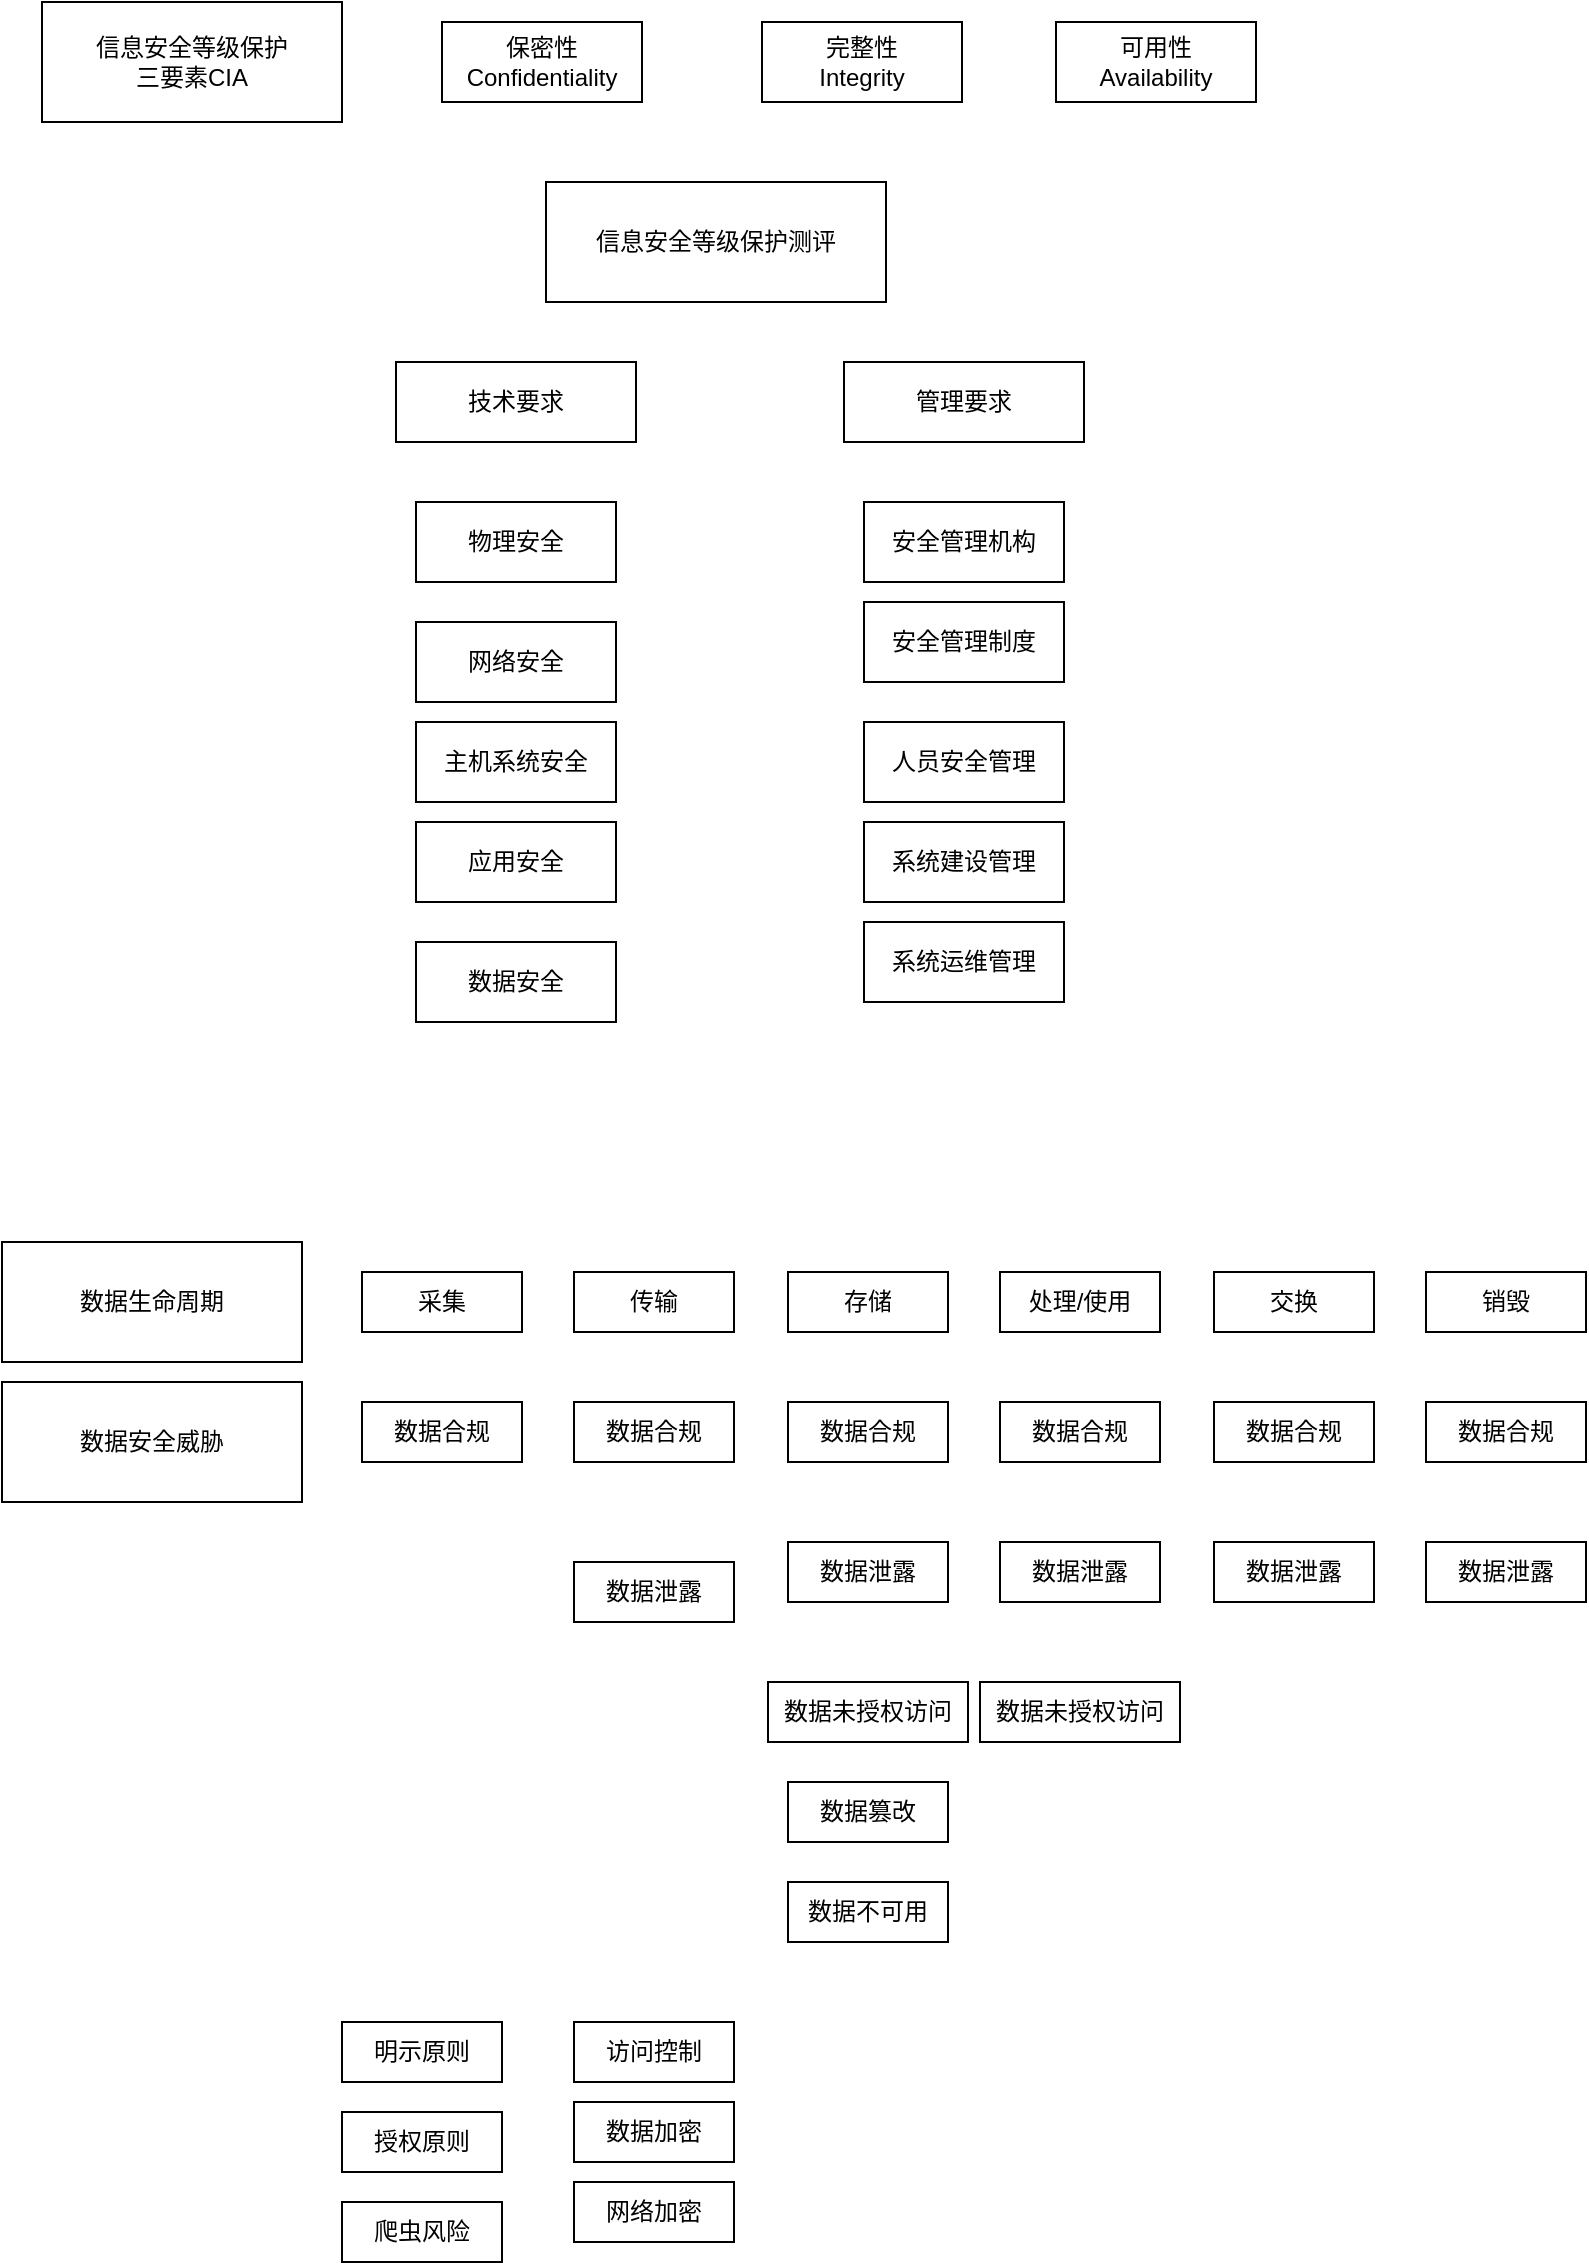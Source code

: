 <mxfile version="16.2.4" type="github">
  <diagram id="-JOhpaFIr6ul0aW_N_dZ" name="第 1 页">
    <mxGraphModel dx="1038" dy="579" grid="1" gridSize="10" guides="1" tooltips="1" connect="1" arrows="1" fold="1" page="1" pageScale="1" pageWidth="827" pageHeight="1169" math="0" shadow="0">
      <root>
        <mxCell id="0" />
        <mxCell id="1" parent="0" />
        <mxCell id="Qo1XsZpEyyAop7OG32ix-1" value="数据生命周期" style="rounded=0;whiteSpace=wrap;html=1;" parent="1" vertex="1">
          <mxGeometry x="20" y="650" width="150" height="60" as="geometry" />
        </mxCell>
        <mxCell id="Qo1XsZpEyyAop7OG32ix-2" value="采集" style="rounded=0;whiteSpace=wrap;html=1;" parent="1" vertex="1">
          <mxGeometry x="200" y="665" width="80" height="30" as="geometry" />
        </mxCell>
        <mxCell id="Qo1XsZpEyyAop7OG32ix-3" value="传输" style="rounded=0;whiteSpace=wrap;html=1;" parent="1" vertex="1">
          <mxGeometry x="306" y="665" width="80" height="30" as="geometry" />
        </mxCell>
        <mxCell id="Qo1XsZpEyyAop7OG32ix-4" value="存储" style="rounded=0;whiteSpace=wrap;html=1;" parent="1" vertex="1">
          <mxGeometry x="413" y="665" width="80" height="30" as="geometry" />
        </mxCell>
        <mxCell id="Qo1XsZpEyyAop7OG32ix-5" value="处理/使用" style="rounded=0;whiteSpace=wrap;html=1;" parent="1" vertex="1">
          <mxGeometry x="519" y="665" width="80" height="30" as="geometry" />
        </mxCell>
        <mxCell id="Qo1XsZpEyyAop7OG32ix-6" value="交换" style="rounded=0;whiteSpace=wrap;html=1;" parent="1" vertex="1">
          <mxGeometry x="626" y="665" width="80" height="30" as="geometry" />
        </mxCell>
        <mxCell id="Qo1XsZpEyyAop7OG32ix-7" value="销毁" style="rounded=0;whiteSpace=wrap;html=1;" parent="1" vertex="1">
          <mxGeometry x="732" y="665" width="80" height="30" as="geometry" />
        </mxCell>
        <mxCell id="Qo1XsZpEyyAop7OG32ix-8" value="信息安全等级保护&lt;br&gt;三要素CIA" style="rounded=0;whiteSpace=wrap;html=1;" parent="1" vertex="1">
          <mxGeometry x="40" y="30" width="150" height="60" as="geometry" />
        </mxCell>
        <mxCell id="Qo1XsZpEyyAop7OG32ix-9" value="保密性&lt;br&gt;Confidentiality" style="rounded=0;whiteSpace=wrap;html=1;" parent="1" vertex="1">
          <mxGeometry x="240" y="40" width="100" height="40" as="geometry" />
        </mxCell>
        <mxCell id="Qo1XsZpEyyAop7OG32ix-10" value="完整性&lt;br&gt;Integrity" style="rounded=0;whiteSpace=wrap;html=1;" parent="1" vertex="1">
          <mxGeometry x="400" y="40" width="100" height="40" as="geometry" />
        </mxCell>
        <mxCell id="Qo1XsZpEyyAop7OG32ix-11" value="可用性&lt;br&gt;Availability" style="rounded=0;whiteSpace=wrap;html=1;" parent="1" vertex="1">
          <mxGeometry x="547" y="40" width="100" height="40" as="geometry" />
        </mxCell>
        <mxCell id="BcR8lCa2Gur--fkkyS4Y-1" value="数据安全威胁" style="rounded=0;whiteSpace=wrap;html=1;" vertex="1" parent="1">
          <mxGeometry x="20" y="720" width="150" height="60" as="geometry" />
        </mxCell>
        <mxCell id="BcR8lCa2Gur--fkkyS4Y-2" value="数据合规" style="rounded=0;whiteSpace=wrap;html=1;" vertex="1" parent="1">
          <mxGeometry x="200" y="730" width="80" height="30" as="geometry" />
        </mxCell>
        <mxCell id="BcR8lCa2Gur--fkkyS4Y-3" value="数据不可用" style="rounded=0;whiteSpace=wrap;html=1;" vertex="1" parent="1">
          <mxGeometry x="413" y="970" width="80" height="30" as="geometry" />
        </mxCell>
        <mxCell id="BcR8lCa2Gur--fkkyS4Y-4" value="数据未授权访问" style="rounded=0;whiteSpace=wrap;html=1;" vertex="1" parent="1">
          <mxGeometry x="403" y="870" width="100" height="30" as="geometry" />
        </mxCell>
        <mxCell id="BcR8lCa2Gur--fkkyS4Y-5" value="数据泄露" style="rounded=0;whiteSpace=wrap;html=1;" vertex="1" parent="1">
          <mxGeometry x="306" y="810" width="80" height="30" as="geometry" />
        </mxCell>
        <mxCell id="BcR8lCa2Gur--fkkyS4Y-6" value="数据篡改" style="rounded=0;whiteSpace=wrap;html=1;" vertex="1" parent="1">
          <mxGeometry x="413" y="920" width="80" height="30" as="geometry" />
        </mxCell>
        <mxCell id="BcR8lCa2Gur--fkkyS4Y-14" value="数据泄露" style="rounded=0;whiteSpace=wrap;html=1;" vertex="1" parent="1">
          <mxGeometry x="413" y="800" width="80" height="30" as="geometry" />
        </mxCell>
        <mxCell id="BcR8lCa2Gur--fkkyS4Y-15" value="数据泄露" style="rounded=0;whiteSpace=wrap;html=1;" vertex="1" parent="1">
          <mxGeometry x="519" y="800" width="80" height="30" as="geometry" />
        </mxCell>
        <mxCell id="BcR8lCa2Gur--fkkyS4Y-16" value="数据未授权访问" style="rounded=0;whiteSpace=wrap;html=1;" vertex="1" parent="1">
          <mxGeometry x="509" y="870" width="100" height="30" as="geometry" />
        </mxCell>
        <mxCell id="BcR8lCa2Gur--fkkyS4Y-17" value="数据泄露" style="rounded=0;whiteSpace=wrap;html=1;" vertex="1" parent="1">
          <mxGeometry x="626" y="800" width="80" height="30" as="geometry" />
        </mxCell>
        <mxCell id="BcR8lCa2Gur--fkkyS4Y-18" value="数据泄露" style="rounded=0;whiteSpace=wrap;html=1;" vertex="1" parent="1">
          <mxGeometry x="732" y="800" width="80" height="30" as="geometry" />
        </mxCell>
        <mxCell id="BcR8lCa2Gur--fkkyS4Y-19" value="数据合规" style="rounded=0;whiteSpace=wrap;html=1;" vertex="1" parent="1">
          <mxGeometry x="306" y="730" width="80" height="30" as="geometry" />
        </mxCell>
        <mxCell id="BcR8lCa2Gur--fkkyS4Y-20" value="数据合规" style="rounded=0;whiteSpace=wrap;html=1;" vertex="1" parent="1">
          <mxGeometry x="413" y="730" width="80" height="30" as="geometry" />
        </mxCell>
        <mxCell id="BcR8lCa2Gur--fkkyS4Y-21" value="数据合规" style="rounded=0;whiteSpace=wrap;html=1;" vertex="1" parent="1">
          <mxGeometry x="519" y="730" width="80" height="30" as="geometry" />
        </mxCell>
        <mxCell id="BcR8lCa2Gur--fkkyS4Y-22" value="数据合规" style="rounded=0;whiteSpace=wrap;html=1;" vertex="1" parent="1">
          <mxGeometry x="626" y="730" width="80" height="30" as="geometry" />
        </mxCell>
        <mxCell id="BcR8lCa2Gur--fkkyS4Y-23" value="数据合规" style="rounded=0;whiteSpace=wrap;html=1;" vertex="1" parent="1">
          <mxGeometry x="732" y="730" width="80" height="30" as="geometry" />
        </mxCell>
        <mxCell id="BcR8lCa2Gur--fkkyS4Y-24" value="信息安全等级保护测评" style="rounded=0;whiteSpace=wrap;html=1;" vertex="1" parent="1">
          <mxGeometry x="292" y="120" width="170" height="60" as="geometry" />
        </mxCell>
        <mxCell id="BcR8lCa2Gur--fkkyS4Y-25" value="技术要求" style="rounded=0;whiteSpace=wrap;html=1;" vertex="1" parent="1">
          <mxGeometry x="217" y="210" width="120" height="40" as="geometry" />
        </mxCell>
        <mxCell id="BcR8lCa2Gur--fkkyS4Y-26" value="管理要求" style="rounded=0;whiteSpace=wrap;html=1;" vertex="1" parent="1">
          <mxGeometry x="441" y="210" width="120" height="40" as="geometry" />
        </mxCell>
        <mxCell id="BcR8lCa2Gur--fkkyS4Y-27" value="物理安全" style="rounded=0;whiteSpace=wrap;html=1;" vertex="1" parent="1">
          <mxGeometry x="227" y="280" width="100" height="40" as="geometry" />
        </mxCell>
        <mxCell id="BcR8lCa2Gur--fkkyS4Y-28" value="网络安全" style="rounded=0;whiteSpace=wrap;html=1;" vertex="1" parent="1">
          <mxGeometry x="227" y="340" width="100" height="40" as="geometry" />
        </mxCell>
        <mxCell id="BcR8lCa2Gur--fkkyS4Y-29" value="主机系统安全" style="rounded=0;whiteSpace=wrap;html=1;" vertex="1" parent="1">
          <mxGeometry x="227" y="390" width="100" height="40" as="geometry" />
        </mxCell>
        <mxCell id="BcR8lCa2Gur--fkkyS4Y-30" value="应用安全" style="rounded=0;whiteSpace=wrap;html=1;" vertex="1" parent="1">
          <mxGeometry x="227" y="440" width="100" height="40" as="geometry" />
        </mxCell>
        <mxCell id="BcR8lCa2Gur--fkkyS4Y-31" value="数据安全" style="rounded=0;whiteSpace=wrap;html=1;" vertex="1" parent="1">
          <mxGeometry x="227" y="500" width="100" height="40" as="geometry" />
        </mxCell>
        <mxCell id="BcR8lCa2Gur--fkkyS4Y-32" value="安全管理机构" style="rounded=0;whiteSpace=wrap;html=1;" vertex="1" parent="1">
          <mxGeometry x="451" y="280" width="100" height="40" as="geometry" />
        </mxCell>
        <mxCell id="BcR8lCa2Gur--fkkyS4Y-33" value="安全管理制度" style="rounded=0;whiteSpace=wrap;html=1;" vertex="1" parent="1">
          <mxGeometry x="451" y="330" width="100" height="40" as="geometry" />
        </mxCell>
        <mxCell id="BcR8lCa2Gur--fkkyS4Y-34" value="人员安全管理" style="rounded=0;whiteSpace=wrap;html=1;" vertex="1" parent="1">
          <mxGeometry x="451" y="390" width="100" height="40" as="geometry" />
        </mxCell>
        <mxCell id="BcR8lCa2Gur--fkkyS4Y-35" value="系统建设管理" style="rounded=0;whiteSpace=wrap;html=1;" vertex="1" parent="1">
          <mxGeometry x="451" y="440" width="100" height="40" as="geometry" />
        </mxCell>
        <mxCell id="BcR8lCa2Gur--fkkyS4Y-36" value="系统运维管理" style="rounded=0;whiteSpace=wrap;html=1;" vertex="1" parent="1">
          <mxGeometry x="451" y="490" width="100" height="40" as="geometry" />
        </mxCell>
        <mxCell id="BcR8lCa2Gur--fkkyS4Y-37" value="授权原则" style="rounded=0;whiteSpace=wrap;html=1;" vertex="1" parent="1">
          <mxGeometry x="190" y="1085" width="80" height="30" as="geometry" />
        </mxCell>
        <mxCell id="BcR8lCa2Gur--fkkyS4Y-38" value="明示原则" style="rounded=0;whiteSpace=wrap;html=1;" vertex="1" parent="1">
          <mxGeometry x="190" y="1040" width="80" height="30" as="geometry" />
        </mxCell>
        <mxCell id="BcR8lCa2Gur--fkkyS4Y-39" value="数据加密" style="rounded=0;whiteSpace=wrap;html=1;" vertex="1" parent="1">
          <mxGeometry x="306" y="1080" width="80" height="30" as="geometry" />
        </mxCell>
        <mxCell id="BcR8lCa2Gur--fkkyS4Y-40" value="网络加密" style="rounded=0;whiteSpace=wrap;html=1;" vertex="1" parent="1">
          <mxGeometry x="306" y="1120" width="80" height="30" as="geometry" />
        </mxCell>
        <mxCell id="BcR8lCa2Gur--fkkyS4Y-41" value="爬虫风险" style="rounded=0;whiteSpace=wrap;html=1;" vertex="1" parent="1">
          <mxGeometry x="190" y="1130" width="80" height="30" as="geometry" />
        </mxCell>
        <mxCell id="BcR8lCa2Gur--fkkyS4Y-42" value="访问控制" style="rounded=0;whiteSpace=wrap;html=1;" vertex="1" parent="1">
          <mxGeometry x="306" y="1040" width="80" height="30" as="geometry" />
        </mxCell>
      </root>
    </mxGraphModel>
  </diagram>
</mxfile>
